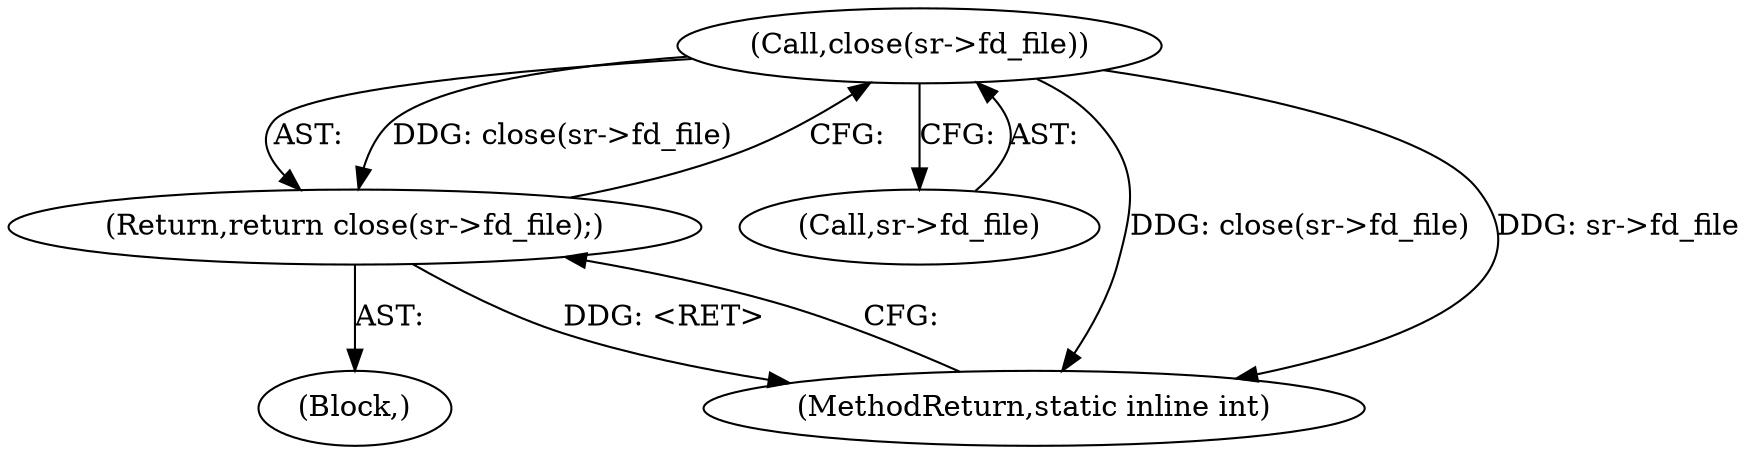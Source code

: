 digraph "0_monkey_b2d0e6f92310bb14a15aa2f8e96e1fb5379776dd_1@API" {
"1000186" [label="(Call,close(sr->fd_file))"];
"1000185" [label="(Return,return close(sr->fd_file);)"];
"1000187" [label="(Call,sr->fd_file)"];
"1000185" [label="(Return,return close(sr->fd_file);)"];
"1000199" [label="(MethodReturn,static inline int)"];
"1000169" [label="(Block,)"];
"1000186" [label="(Call,close(sr->fd_file))"];
"1000186" -> "1000185"  [label="AST: "];
"1000186" -> "1000187"  [label="CFG: "];
"1000187" -> "1000186"  [label="AST: "];
"1000185" -> "1000186"  [label="CFG: "];
"1000186" -> "1000199"  [label="DDG: close(sr->fd_file)"];
"1000186" -> "1000199"  [label="DDG: sr->fd_file"];
"1000186" -> "1000185"  [label="DDG: close(sr->fd_file)"];
"1000185" -> "1000169"  [label="AST: "];
"1000199" -> "1000185"  [label="CFG: "];
"1000185" -> "1000199"  [label="DDG: <RET>"];
}
